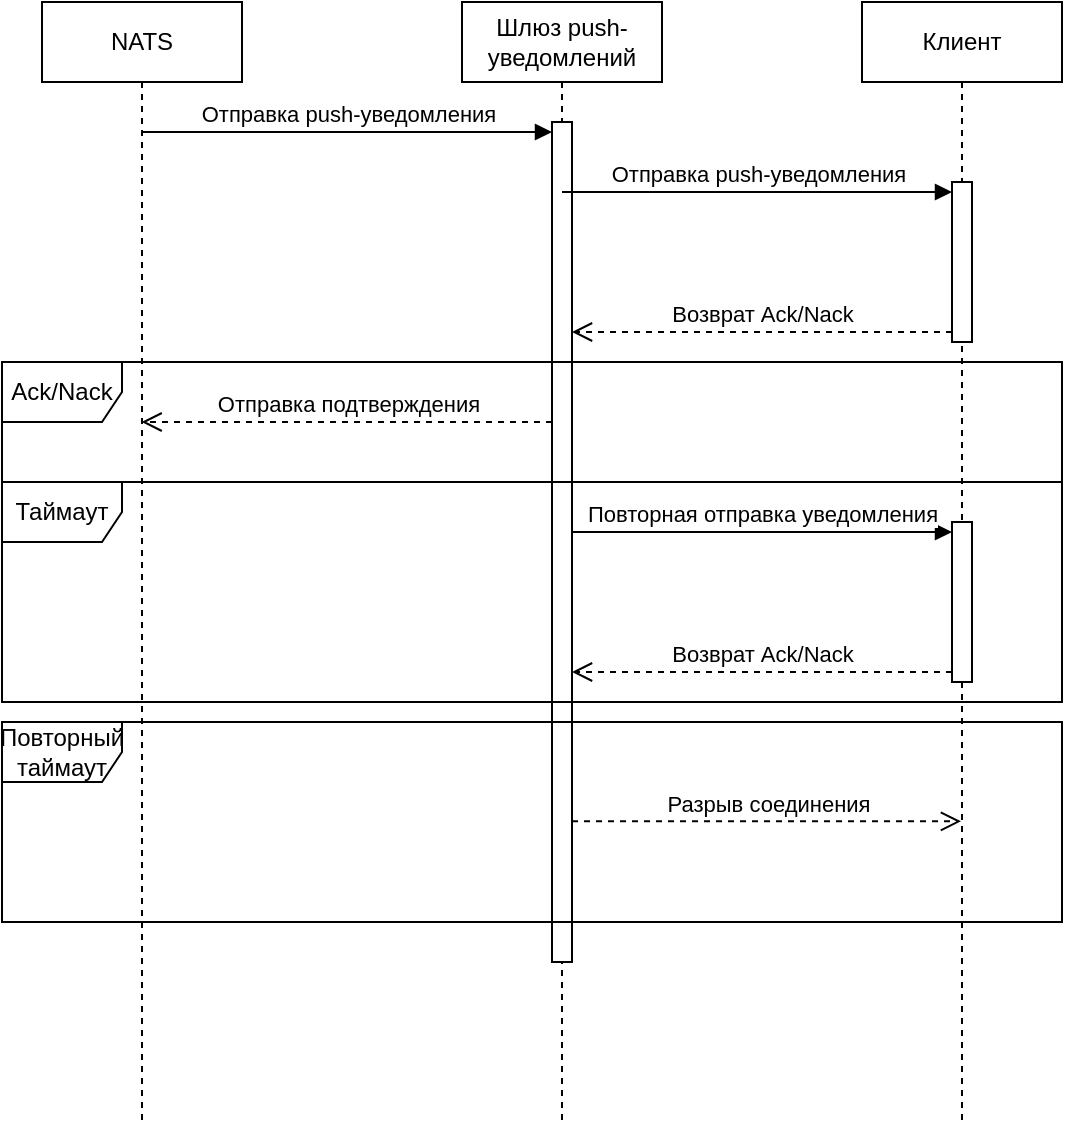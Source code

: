 <mxfile version="26.1.3">
  <diagram name="Страница — 1" id="5V1XREvpp2LJKb0Vdx_c">
    <mxGraphModel dx="1430" dy="763" grid="1" gridSize="10" guides="1" tooltips="1" connect="1" arrows="1" fold="1" page="1" pageScale="1" pageWidth="827" pageHeight="1169" math="0" shadow="0">
      <root>
        <mxCell id="0" />
        <mxCell id="1" parent="0" />
        <mxCell id="dryHPmMkhF2rrRR8MtI4-1" value="Шлюз push-уведомлений" style="shape=umlLifeline;perimeter=lifelinePerimeter;whiteSpace=wrap;html=1;container=1;dropTarget=0;collapsible=0;recursiveResize=0;outlineConnect=0;portConstraint=eastwest;newEdgeStyle={&quot;curved&quot;:0,&quot;rounded&quot;:0};" parent="1" vertex="1">
          <mxGeometry x="250" y="400" width="100" height="560" as="geometry" />
        </mxCell>
        <mxCell id="TNECxBhBL_FhLgX6Tl-X-1" value="" style="html=1;points=[[0,0,0,0,5],[0,1,0,0,-5],[1,0,0,0,5],[1,1,0,0,-5]];perimeter=orthogonalPerimeter;outlineConnect=0;targetShapes=umlLifeline;portConstraint=eastwest;newEdgeStyle={&quot;curved&quot;:0,&quot;rounded&quot;:0};" vertex="1" parent="dryHPmMkhF2rrRR8MtI4-1">
          <mxGeometry x="45" y="60" width="10" height="420" as="geometry" />
        </mxCell>
        <mxCell id="dryHPmMkhF2rrRR8MtI4-2" value="Клиент" style="shape=umlLifeline;perimeter=lifelinePerimeter;whiteSpace=wrap;html=1;container=1;dropTarget=0;collapsible=0;recursiveResize=0;outlineConnect=0;portConstraint=eastwest;newEdgeStyle={&quot;curved&quot;:0,&quot;rounded&quot;:0};" parent="1" vertex="1">
          <mxGeometry x="450" y="400" width="100" height="560" as="geometry" />
        </mxCell>
        <mxCell id="TNECxBhBL_FhLgX6Tl-X-4" value="" style="html=1;points=[[0,0,0,0,5],[0,1,0,0,-5],[1,0,0,0,5],[1,1,0,0,-5]];perimeter=orthogonalPerimeter;outlineConnect=0;targetShapes=umlLifeline;portConstraint=eastwest;newEdgeStyle={&quot;curved&quot;:0,&quot;rounded&quot;:0};" vertex="1" parent="dryHPmMkhF2rrRR8MtI4-2">
          <mxGeometry x="45" y="90" width="10" height="80" as="geometry" />
        </mxCell>
        <mxCell id="TNECxBhBL_FhLgX6Tl-X-7" value="" style="html=1;points=[[0,0,0,0,5],[0,1,0,0,-5],[1,0,0,0,5],[1,1,0,0,-5]];perimeter=orthogonalPerimeter;outlineConnect=0;targetShapes=umlLifeline;portConstraint=eastwest;newEdgeStyle={&quot;curved&quot;:0,&quot;rounded&quot;:0};" vertex="1" parent="dryHPmMkhF2rrRR8MtI4-2">
          <mxGeometry x="45" y="260" width="10" height="80" as="geometry" />
        </mxCell>
        <mxCell id="dryHPmMkhF2rrRR8MtI4-4" value="NATS" style="shape=umlLifeline;perimeter=lifelinePerimeter;whiteSpace=wrap;html=1;container=1;dropTarget=0;collapsible=0;recursiveResize=0;outlineConnect=0;portConstraint=eastwest;newEdgeStyle={&quot;curved&quot;:0,&quot;rounded&quot;:0};" parent="1" vertex="1">
          <mxGeometry x="40" y="400" width="100" height="560" as="geometry" />
        </mxCell>
        <mxCell id="dryHPmMkhF2rrRR8MtI4-17" value="Ack/Nack" style="shape=umlFrame;whiteSpace=wrap;html=1;pointerEvents=0;" parent="1" vertex="1">
          <mxGeometry x="20" y="580" width="530" height="60" as="geometry" />
        </mxCell>
        <mxCell id="dryHPmMkhF2rrRR8MtI4-25" value="Таймаут" style="shape=umlFrame;whiteSpace=wrap;html=1;pointerEvents=0;" parent="1" vertex="1">
          <mxGeometry x="20" y="640" width="530" height="110" as="geometry" />
        </mxCell>
        <mxCell id="TNECxBhBL_FhLgX6Tl-X-2" value="Отправка push-уведомления" style="html=1;verticalAlign=bottom;endArrow=block;curved=0;rounded=0;entryX=0;entryY=0;entryDx=0;entryDy=5;" edge="1" target="TNECxBhBL_FhLgX6Tl-X-1" parent="1" source="dryHPmMkhF2rrRR8MtI4-4">
          <mxGeometry relative="1" as="geometry">
            <mxPoint x="230" y="465" as="sourcePoint" />
          </mxGeometry>
        </mxCell>
        <mxCell id="TNECxBhBL_FhLgX6Tl-X-3" value="Отправка подтверждения" style="html=1;verticalAlign=bottom;endArrow=open;dashed=1;endSize=8;curved=0;rounded=0;exitX=0;exitY=1;exitDx=0;exitDy=-5;" edge="1" parent="1">
          <mxGeometry relative="1" as="geometry">
            <mxPoint x="89.81" y="610.0" as="targetPoint" />
            <mxPoint x="295" y="610.0" as="sourcePoint" />
          </mxGeometry>
        </mxCell>
        <mxCell id="TNECxBhBL_FhLgX6Tl-X-5" value="Отправка push-уведомления" style="html=1;verticalAlign=bottom;endArrow=block;curved=0;rounded=0;entryX=0;entryY=0;entryDx=0;entryDy=5;" edge="1" target="TNECxBhBL_FhLgX6Tl-X-4" parent="1" source="dryHPmMkhF2rrRR8MtI4-1">
          <mxGeometry relative="1" as="geometry">
            <mxPoint x="430" y="495" as="sourcePoint" />
          </mxGeometry>
        </mxCell>
        <mxCell id="TNECxBhBL_FhLgX6Tl-X-6" value="Возврат Ack/Nack" style="html=1;verticalAlign=bottom;endArrow=open;dashed=1;endSize=8;curved=0;rounded=0;exitX=0;exitY=1;exitDx=0;exitDy=-5;" edge="1" source="TNECxBhBL_FhLgX6Tl-X-4" parent="1" target="TNECxBhBL_FhLgX6Tl-X-1">
          <mxGeometry relative="1" as="geometry">
            <mxPoint x="310" y="565" as="targetPoint" />
          </mxGeometry>
        </mxCell>
        <mxCell id="TNECxBhBL_FhLgX6Tl-X-8" value="Повторная отправка уведомления" style="html=1;verticalAlign=bottom;endArrow=block;curved=0;rounded=0;entryX=0;entryY=0;entryDx=0;entryDy=5;" edge="1" target="TNECxBhBL_FhLgX6Tl-X-7" parent="1" source="TNECxBhBL_FhLgX6Tl-X-1">
          <mxGeometry relative="1" as="geometry">
            <mxPoint x="425" y="665" as="sourcePoint" />
          </mxGeometry>
        </mxCell>
        <mxCell id="TNECxBhBL_FhLgX6Tl-X-9" value="Возврат Ack/Nack" style="html=1;verticalAlign=bottom;endArrow=open;dashed=1;endSize=8;curved=0;rounded=0;exitX=0;exitY=1;exitDx=0;exitDy=-5;" edge="1" source="TNECxBhBL_FhLgX6Tl-X-7" parent="1" target="TNECxBhBL_FhLgX6Tl-X-1">
          <mxGeometry relative="1" as="geometry">
            <mxPoint x="425" y="735" as="targetPoint" />
          </mxGeometry>
        </mxCell>
        <mxCell id="TNECxBhBL_FhLgX6Tl-X-10" value="Повторный таймаут" style="shape=umlFrame;whiteSpace=wrap;html=1;pointerEvents=0;" vertex="1" parent="1">
          <mxGeometry x="20" y="760" width="530" height="100" as="geometry" />
        </mxCell>
        <mxCell id="TNECxBhBL_FhLgX6Tl-X-11" value="Разрыв соединения" style="html=1;verticalAlign=bottom;endArrow=open;dashed=1;endSize=8;curved=0;rounded=0;" edge="1" parent="1">
          <mxGeometry relative="1" as="geometry">
            <mxPoint x="499.5" y="809.66" as="targetPoint" />
            <mxPoint x="305" y="809.66" as="sourcePoint" />
          </mxGeometry>
        </mxCell>
      </root>
    </mxGraphModel>
  </diagram>
</mxfile>
